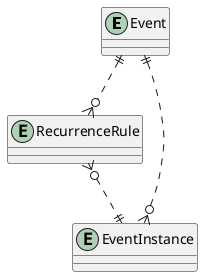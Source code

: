 @startuml CalenderApp ER diagram

entity "Event" as Event {
}

entity "RecurrenceRule" as RecurrenceRule {
}

entity "EventInstance" as EventInstance {
}

Event ||..o{ RecurrenceRule
Event ||..o{ EventInstance
RecurrenceRule }o..|| EventInstance

@enduml
